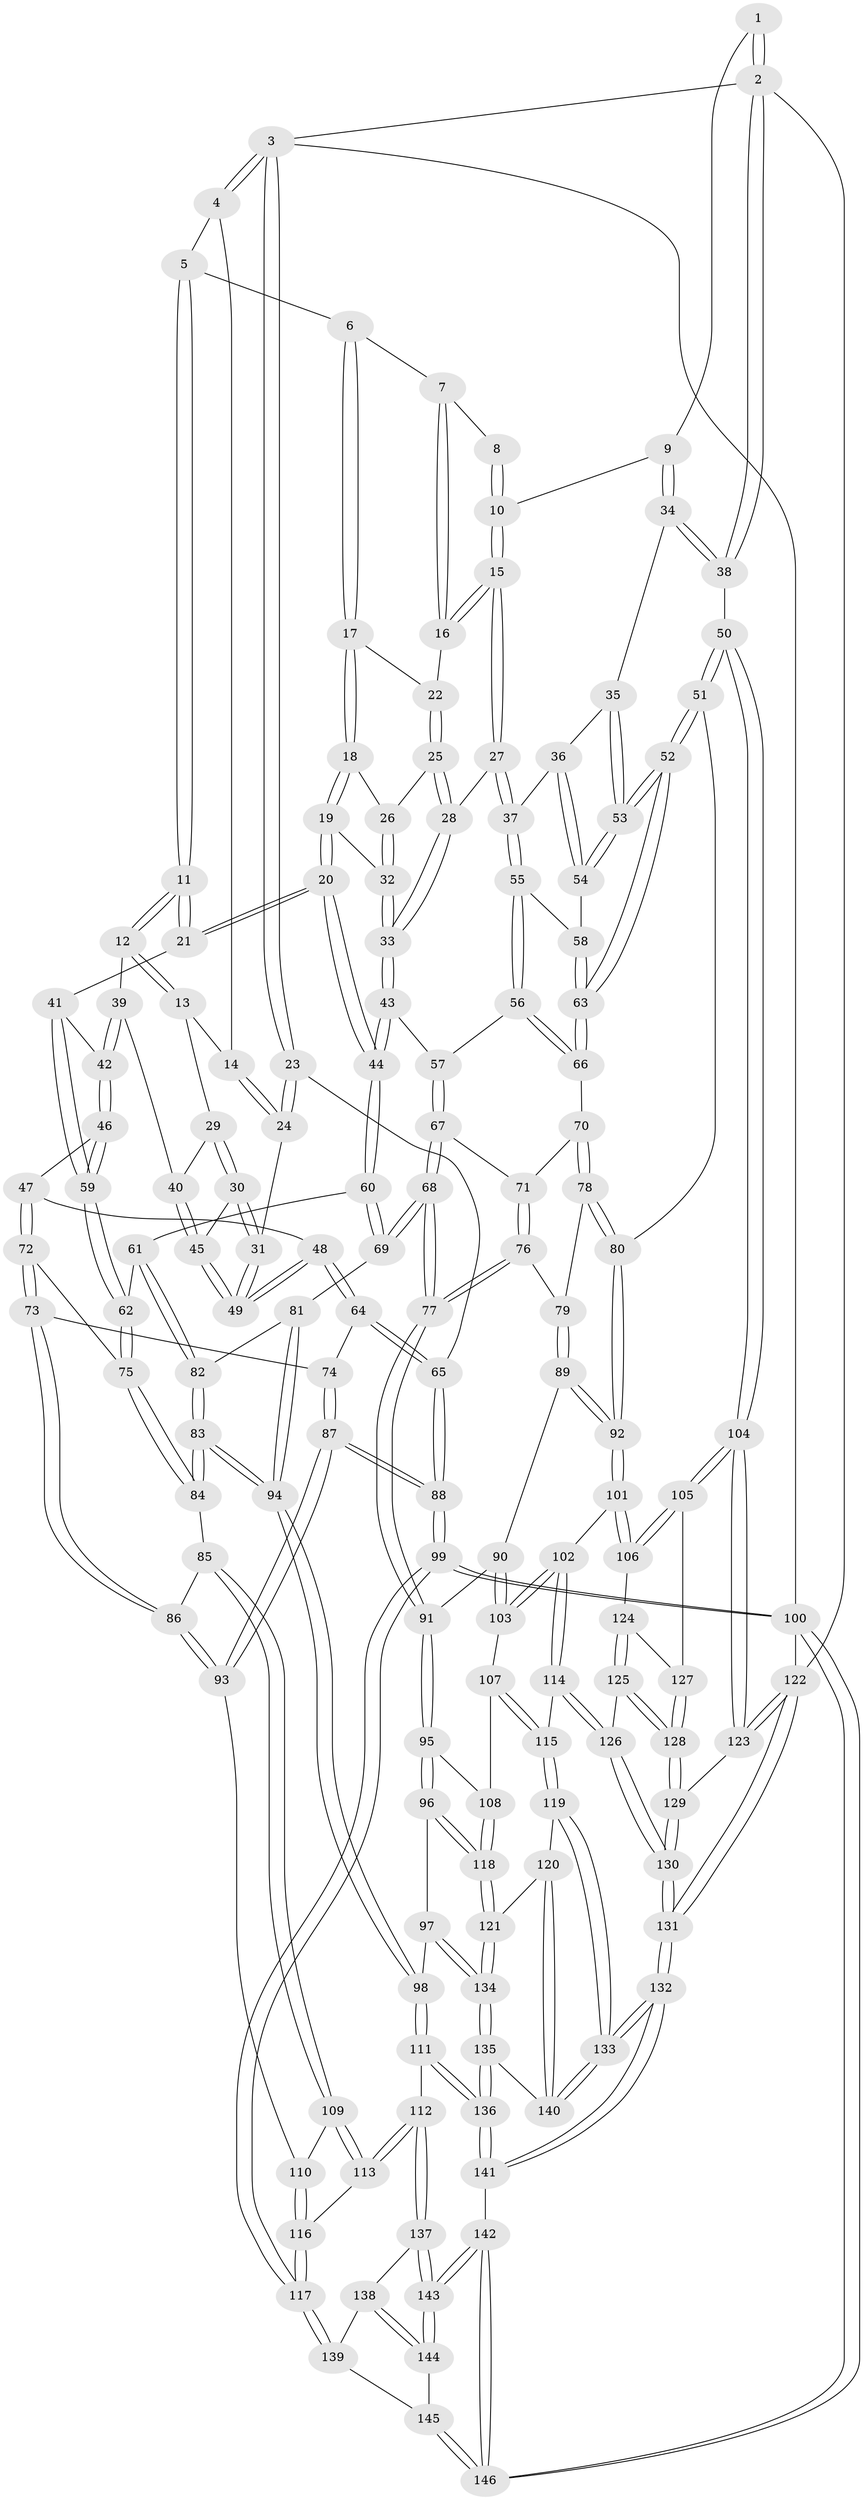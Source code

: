 // coarse degree distribution, {2: 0.046511627906976744, 3: 0.20930232558139536, 6: 0.16279069767441862, 4: 0.27906976744186046, 5: 0.18604651162790697, 1: 0.046511627906976744, 8: 0.023255813953488372, 7: 0.023255813953488372, 10: 0.023255813953488372}
// Generated by graph-tools (version 1.1) at 2025/06/03/04/25 22:06:36]
// undirected, 146 vertices, 362 edges
graph export_dot {
graph [start="1"]
  node [color=gray90,style=filled];
  1 [pos="+0.7940117140782917+0"];
  2 [pos="+1+0"];
  3 [pos="+0+0"];
  4 [pos="+0.16972580358353448+0"];
  5 [pos="+0.41873576803794943+0"];
  6 [pos="+0.5652948775244728+0"];
  7 [pos="+0.5805531897530695+0"];
  8 [pos="+0.7719436453017363+0"];
  9 [pos="+0.8627713107791773+0.07848312429209306"];
  10 [pos="+0.7657357969432862+0.07398921577351854"];
  11 [pos="+0.3643406425281772+0.10690684821446987"];
  12 [pos="+0.1990257796858705+0.09071599714146504"];
  13 [pos="+0.1552046965378919+0.008359171480230656"];
  14 [pos="+0.15048781812529932+0"];
  15 [pos="+0.7249395994052604+0.12069815363926792"];
  16 [pos="+0.6658441197420641+0.045077029353256734"];
  17 [pos="+0.5522264343245881+0"];
  18 [pos="+0.5450026811348171+0.0582410501559516"];
  19 [pos="+0.532958484028603+0.07535959503567503"];
  20 [pos="+0.4090899926215444+0.16547252970543658"];
  21 [pos="+0.3896143405267963+0.1542026052384745"];
  22 [pos="+0.6258565392795014+0.07942066853175878"];
  23 [pos="+0+0.13797283431277754"];
  24 [pos="+0+0.1298988668642015"];
  25 [pos="+0.6131459139403262+0.10024041159656966"];
  26 [pos="+0.5951945019619299+0.09836621484194481"];
  27 [pos="+0.7191374141331345+0.15521834235671078"];
  28 [pos="+0.6827885692870415+0.16793058877124378"];
  29 [pos="+0.03572916157870881+0.09762821197348082"];
  30 [pos="+0+0.12348035709325837"];
  31 [pos="+0+0.1322665027010206"];
  32 [pos="+0.5722046948744307+0.17063750258902435"];
  33 [pos="+0.5766080552642084+0.24883238870679636"];
  34 [pos="+0.9175771653779864+0.12159105361302605"];
  35 [pos="+0.8988459386045355+0.14685030192931667"];
  36 [pos="+0.7789440669278987+0.1826910842669567"];
  37 [pos="+0.7456567589407536+0.1775315794792591"];
  38 [pos="+1+0"];
  39 [pos="+0.1806171002383461+0.13737911451598367"];
  40 [pos="+0.14486336828349597+0.16113752495345232"];
  41 [pos="+0.3280339691171453+0.2059523446316096"];
  42 [pos="+0.22323283751146888+0.21187470596514532"];
  43 [pos="+0.5743261218732595+0.2518747589231706"];
  44 [pos="+0.4881639794364185+0.2655029538708127"];
  45 [pos="+0.13457678379846505+0.17403655698662435"];
  46 [pos="+0.19178247178594504+0.3213359594849446"];
  47 [pos="+0.15922908311281112+0.32342444528528325"];
  48 [pos="+0.11044714284055553+0.3018417178082557"];
  49 [pos="+0.09840067383926271+0.24119760620005742"];
  50 [pos="+1+0.44485762133211626"];
  51 [pos="+0.9884334347551303+0.4264403846734809"];
  52 [pos="+0.9707125163448875+0.41572937183883585"];
  53 [pos="+0.8960548868978567+0.2494542645016559"];
  54 [pos="+0.822730334606457+0.24199094184041148"];
  55 [pos="+0.7461522515448031+0.2679155719273526"];
  56 [pos="+0.74149801743714+0.28137427100605283"];
  57 [pos="+0.639503502287343+0.31816877396359966"];
  58 [pos="+0.8120589481865867+0.27152441666177357"];
  59 [pos="+0.2677809198191527+0.35343556696848244"];
  60 [pos="+0.4686858195135447+0.312119109775337"];
  61 [pos="+0.31360643571077074+0.38756702216854194"];
  62 [pos="+0.29658943758528866+0.3864321922602439"];
  63 [pos="+0.8521141050957836+0.38864619430610703"];
  64 [pos="+0.025112404453205405+0.34203769125422384"];
  65 [pos="+0+0.3146121685085333"];
  66 [pos="+0.8106320523106132+0.3880133775959565"];
  67 [pos="+0.6520147435697805+0.357374158027843"];
  68 [pos="+0.5408741011806789+0.4888019032263011"];
  69 [pos="+0.5217335161522125+0.4824065274111816"];
  70 [pos="+0.7840746518112672+0.39830135358049135"];
  71 [pos="+0.711323391350937+0.4016857975526872"];
  72 [pos="+0.13125030884826858+0.45020882771013326"];
  73 [pos="+0.08202709309628037+0.48712791306669845"];
  74 [pos="+0.07031578856210652+0.4851115219033958"];
  75 [pos="+0.24950661902772217+0.4804780756198979"];
  76 [pos="+0.6763233126034001+0.4852094198500977"];
  77 [pos="+0.5578896511956725+0.5039468048182115"];
  78 [pos="+0.7566858991941303+0.4936196528791541"];
  79 [pos="+0.7096362458182758+0.5197021221951943"];
  80 [pos="+0.8452406550866391+0.558614457772711"];
  81 [pos="+0.5013484562216958+0.4922053563522178"];
  82 [pos="+0.3866032801539803+0.474385798817669"];
  83 [pos="+0.31610880858915885+0.6190708053286831"];
  84 [pos="+0.25171343487706094+0.585187592277583"];
  85 [pos="+0.2451790443201702+0.5870902120942273"];
  86 [pos="+0.130284154524045+0.5575140008430521"];
  87 [pos="+0+0.6004112519672958"];
  88 [pos="+0+0.6051188623676705"];
  89 [pos="+0.7164212530729727+0.5613573207135639"];
  90 [pos="+0.697218096798357+0.5851660222448624"];
  91 [pos="+0.588929653013086+0.5905955332753917"];
  92 [pos="+0.8314020549078348+0.5799796277072397"];
  93 [pos="+0.06437058136470947+0.6425804873865865"];
  94 [pos="+0.37313020241499406+0.6773978923751107"];
  95 [pos="+0.5874066509521862+0.5980902027258759"];
  96 [pos="+0.4335957759959853+0.7183024315751358"];
  97 [pos="+0.4063347311558627+0.7189908095668921"];
  98 [pos="+0.38363273280982213+0.7053121723916017"];
  99 [pos="+0+0.8531891248981708"];
  100 [pos="+0+1"];
  101 [pos="+0.8251520650181499+0.6715521161454914"];
  102 [pos="+0.8079803618525205+0.6805972186736757"];
  103 [pos="+0.7142696859497114+0.6469815544060317"];
  104 [pos="+1+0.574447454987706"];
  105 [pos="+1+0.6047079412477379"];
  106 [pos="+0.8585558271041589+0.6891063761418854"];
  107 [pos="+0.6707259403016245+0.6809109382308406"];
  108 [pos="+0.6283678686501716+0.6819630562977389"];
  109 [pos="+0.17948033064103658+0.6640587520096787"];
  110 [pos="+0.09163489847739734+0.6719427645738857"];
  111 [pos="+0.23342288885949256+0.819861965414132"];
  112 [pos="+0.21848449348698298+0.8257379301545307"];
  113 [pos="+0.19235393234777742+0.7981503640637395"];
  114 [pos="+0.744991522978839+0.7794292044752079"];
  115 [pos="+0.7389075441595722+0.7798307808326743"];
  116 [pos="+0.09194759749819785+0.757379252876824"];
  117 [pos="+0+0.8489962131045201"];
  118 [pos="+0.5846581173695723+0.7766478639568464"];
  119 [pos="+0.6507632323723498+0.8179498295864754"];
  120 [pos="+0.6174761793616562+0.8104515921180646"];
  121 [pos="+0.5862457215384502+0.7791054198178182"];
  122 [pos="+1+1"];
  123 [pos="+1+0.7824204412077351"];
  124 [pos="+0.8930973263339268+0.7595393839099226"];
  125 [pos="+0.8965939958069707+0.7831126104064374"];
  126 [pos="+0.7671478802887027+0.8037119274944617"];
  127 [pos="+1+0.7023910990426521"];
  128 [pos="+0.9198661303791824+0.8254000013781368"];
  129 [pos="+0.9232701385639908+0.8374245726742078"];
  130 [pos="+0.8549139111049013+1"];
  131 [pos="+0.8393415373659127+1"];
  132 [pos="+0.8339960218420209+1"];
  133 [pos="+0.8094422312265597+1"];
  134 [pos="+0.43915050102775033+0.9358727611636734"];
  135 [pos="+0.43894480933958585+0.9492545664676687"];
  136 [pos="+0.43396921778117653+0.9613861265898244"];
  137 [pos="+0.21792832301300252+0.8271172391593771"];
  138 [pos="+0.14487440300185458+0.8768360499905459"];
  139 [pos="+0.07516691950647801+0.9052059284959676"];
  140 [pos="+0.5761659224345529+0.8978764819737607"];
  141 [pos="+0.400427554459047+1"];
  142 [pos="+0.3193761152987295+1"];
  143 [pos="+0.28152654612568107+1"];
  144 [pos="+0.1642020018891429+0.966584724440669"];
  145 [pos="+0.088985771806841+0.945561019554333"];
  146 [pos="+0.1306207492599776+1"];
  1 -- 2;
  1 -- 2;
  1 -- 9;
  2 -- 3;
  2 -- 38;
  2 -- 38;
  2 -- 122;
  3 -- 4;
  3 -- 4;
  3 -- 23;
  3 -- 23;
  3 -- 100;
  4 -- 5;
  4 -- 14;
  5 -- 6;
  5 -- 11;
  5 -- 11;
  6 -- 7;
  6 -- 17;
  6 -- 17;
  7 -- 8;
  7 -- 16;
  7 -- 16;
  8 -- 10;
  8 -- 10;
  9 -- 10;
  9 -- 34;
  9 -- 34;
  10 -- 15;
  10 -- 15;
  11 -- 12;
  11 -- 12;
  11 -- 21;
  11 -- 21;
  12 -- 13;
  12 -- 13;
  12 -- 39;
  13 -- 14;
  13 -- 29;
  14 -- 24;
  14 -- 24;
  15 -- 16;
  15 -- 16;
  15 -- 27;
  15 -- 27;
  16 -- 22;
  17 -- 18;
  17 -- 18;
  17 -- 22;
  18 -- 19;
  18 -- 19;
  18 -- 26;
  19 -- 20;
  19 -- 20;
  19 -- 32;
  20 -- 21;
  20 -- 21;
  20 -- 44;
  20 -- 44;
  21 -- 41;
  22 -- 25;
  22 -- 25;
  23 -- 24;
  23 -- 24;
  23 -- 65;
  24 -- 31;
  25 -- 26;
  25 -- 28;
  25 -- 28;
  26 -- 32;
  26 -- 32;
  27 -- 28;
  27 -- 37;
  27 -- 37;
  28 -- 33;
  28 -- 33;
  29 -- 30;
  29 -- 30;
  29 -- 40;
  30 -- 31;
  30 -- 31;
  30 -- 45;
  31 -- 49;
  31 -- 49;
  32 -- 33;
  32 -- 33;
  33 -- 43;
  33 -- 43;
  34 -- 35;
  34 -- 38;
  34 -- 38;
  35 -- 36;
  35 -- 53;
  35 -- 53;
  36 -- 37;
  36 -- 54;
  36 -- 54;
  37 -- 55;
  37 -- 55;
  38 -- 50;
  39 -- 40;
  39 -- 42;
  39 -- 42;
  40 -- 45;
  40 -- 45;
  41 -- 42;
  41 -- 59;
  41 -- 59;
  42 -- 46;
  42 -- 46;
  43 -- 44;
  43 -- 44;
  43 -- 57;
  44 -- 60;
  44 -- 60;
  45 -- 49;
  45 -- 49;
  46 -- 47;
  46 -- 59;
  46 -- 59;
  47 -- 48;
  47 -- 72;
  47 -- 72;
  48 -- 49;
  48 -- 49;
  48 -- 64;
  48 -- 64;
  50 -- 51;
  50 -- 51;
  50 -- 104;
  50 -- 104;
  51 -- 52;
  51 -- 52;
  51 -- 80;
  52 -- 53;
  52 -- 53;
  52 -- 63;
  52 -- 63;
  53 -- 54;
  53 -- 54;
  54 -- 58;
  55 -- 56;
  55 -- 56;
  55 -- 58;
  56 -- 57;
  56 -- 66;
  56 -- 66;
  57 -- 67;
  57 -- 67;
  58 -- 63;
  58 -- 63;
  59 -- 62;
  59 -- 62;
  60 -- 61;
  60 -- 69;
  60 -- 69;
  61 -- 62;
  61 -- 82;
  61 -- 82;
  62 -- 75;
  62 -- 75;
  63 -- 66;
  63 -- 66;
  64 -- 65;
  64 -- 65;
  64 -- 74;
  65 -- 88;
  65 -- 88;
  66 -- 70;
  67 -- 68;
  67 -- 68;
  67 -- 71;
  68 -- 69;
  68 -- 69;
  68 -- 77;
  68 -- 77;
  69 -- 81;
  70 -- 71;
  70 -- 78;
  70 -- 78;
  71 -- 76;
  71 -- 76;
  72 -- 73;
  72 -- 73;
  72 -- 75;
  73 -- 74;
  73 -- 86;
  73 -- 86;
  74 -- 87;
  74 -- 87;
  75 -- 84;
  75 -- 84;
  76 -- 77;
  76 -- 77;
  76 -- 79;
  77 -- 91;
  77 -- 91;
  78 -- 79;
  78 -- 80;
  78 -- 80;
  79 -- 89;
  79 -- 89;
  80 -- 92;
  80 -- 92;
  81 -- 82;
  81 -- 94;
  81 -- 94;
  82 -- 83;
  82 -- 83;
  83 -- 84;
  83 -- 84;
  83 -- 94;
  83 -- 94;
  84 -- 85;
  85 -- 86;
  85 -- 109;
  85 -- 109;
  86 -- 93;
  86 -- 93;
  87 -- 88;
  87 -- 88;
  87 -- 93;
  87 -- 93;
  88 -- 99;
  88 -- 99;
  89 -- 90;
  89 -- 92;
  89 -- 92;
  90 -- 91;
  90 -- 103;
  90 -- 103;
  91 -- 95;
  91 -- 95;
  92 -- 101;
  92 -- 101;
  93 -- 110;
  94 -- 98;
  94 -- 98;
  95 -- 96;
  95 -- 96;
  95 -- 108;
  96 -- 97;
  96 -- 118;
  96 -- 118;
  97 -- 98;
  97 -- 134;
  97 -- 134;
  98 -- 111;
  98 -- 111;
  99 -- 100;
  99 -- 100;
  99 -- 117;
  99 -- 117;
  100 -- 146;
  100 -- 146;
  100 -- 122;
  101 -- 102;
  101 -- 106;
  101 -- 106;
  102 -- 103;
  102 -- 103;
  102 -- 114;
  102 -- 114;
  103 -- 107;
  104 -- 105;
  104 -- 105;
  104 -- 123;
  104 -- 123;
  105 -- 106;
  105 -- 106;
  105 -- 127;
  106 -- 124;
  107 -- 108;
  107 -- 115;
  107 -- 115;
  108 -- 118;
  108 -- 118;
  109 -- 110;
  109 -- 113;
  109 -- 113;
  110 -- 116;
  110 -- 116;
  111 -- 112;
  111 -- 136;
  111 -- 136;
  112 -- 113;
  112 -- 113;
  112 -- 137;
  112 -- 137;
  113 -- 116;
  114 -- 115;
  114 -- 126;
  114 -- 126;
  115 -- 119;
  115 -- 119;
  116 -- 117;
  116 -- 117;
  117 -- 139;
  117 -- 139;
  118 -- 121;
  118 -- 121;
  119 -- 120;
  119 -- 133;
  119 -- 133;
  120 -- 121;
  120 -- 140;
  120 -- 140;
  121 -- 134;
  121 -- 134;
  122 -- 123;
  122 -- 123;
  122 -- 131;
  122 -- 131;
  123 -- 129;
  124 -- 125;
  124 -- 125;
  124 -- 127;
  125 -- 126;
  125 -- 128;
  125 -- 128;
  126 -- 130;
  126 -- 130;
  127 -- 128;
  127 -- 128;
  128 -- 129;
  128 -- 129;
  129 -- 130;
  129 -- 130;
  130 -- 131;
  130 -- 131;
  131 -- 132;
  131 -- 132;
  132 -- 133;
  132 -- 133;
  132 -- 141;
  132 -- 141;
  133 -- 140;
  133 -- 140;
  134 -- 135;
  134 -- 135;
  135 -- 136;
  135 -- 136;
  135 -- 140;
  136 -- 141;
  136 -- 141;
  137 -- 138;
  137 -- 143;
  137 -- 143;
  138 -- 139;
  138 -- 144;
  138 -- 144;
  139 -- 145;
  141 -- 142;
  142 -- 143;
  142 -- 143;
  142 -- 146;
  142 -- 146;
  143 -- 144;
  143 -- 144;
  144 -- 145;
  145 -- 146;
  145 -- 146;
}
